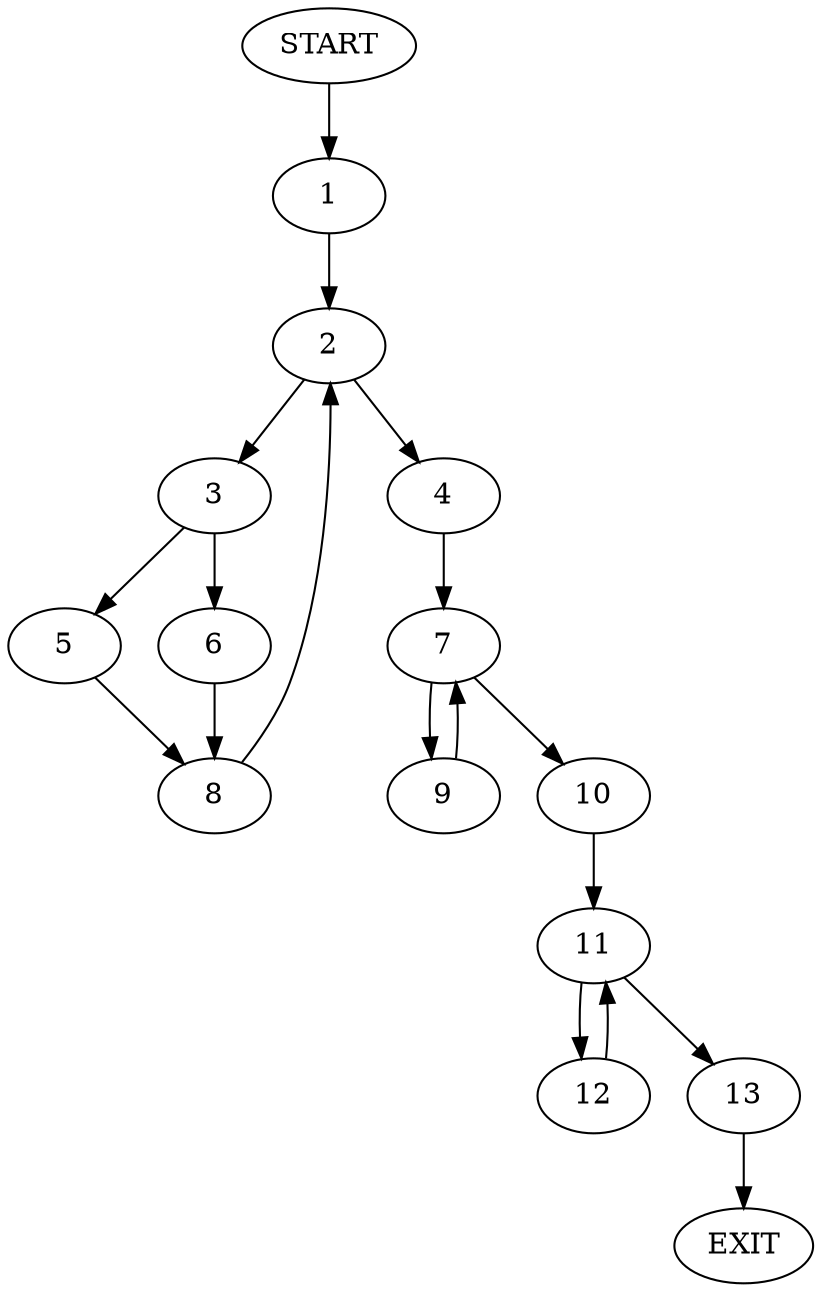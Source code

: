 digraph {
0 [label="START"]
14 [label="EXIT"]
0 -> 1
1 -> 2
2 -> 3
2 -> 4
3 -> 5
3 -> 6
4 -> 7
6 -> 8
5 -> 8
8 -> 2
7 -> 9
7 -> 10
10 -> 11
9 -> 7
11 -> 12
11 -> 13
12 -> 11
13 -> 14
}
